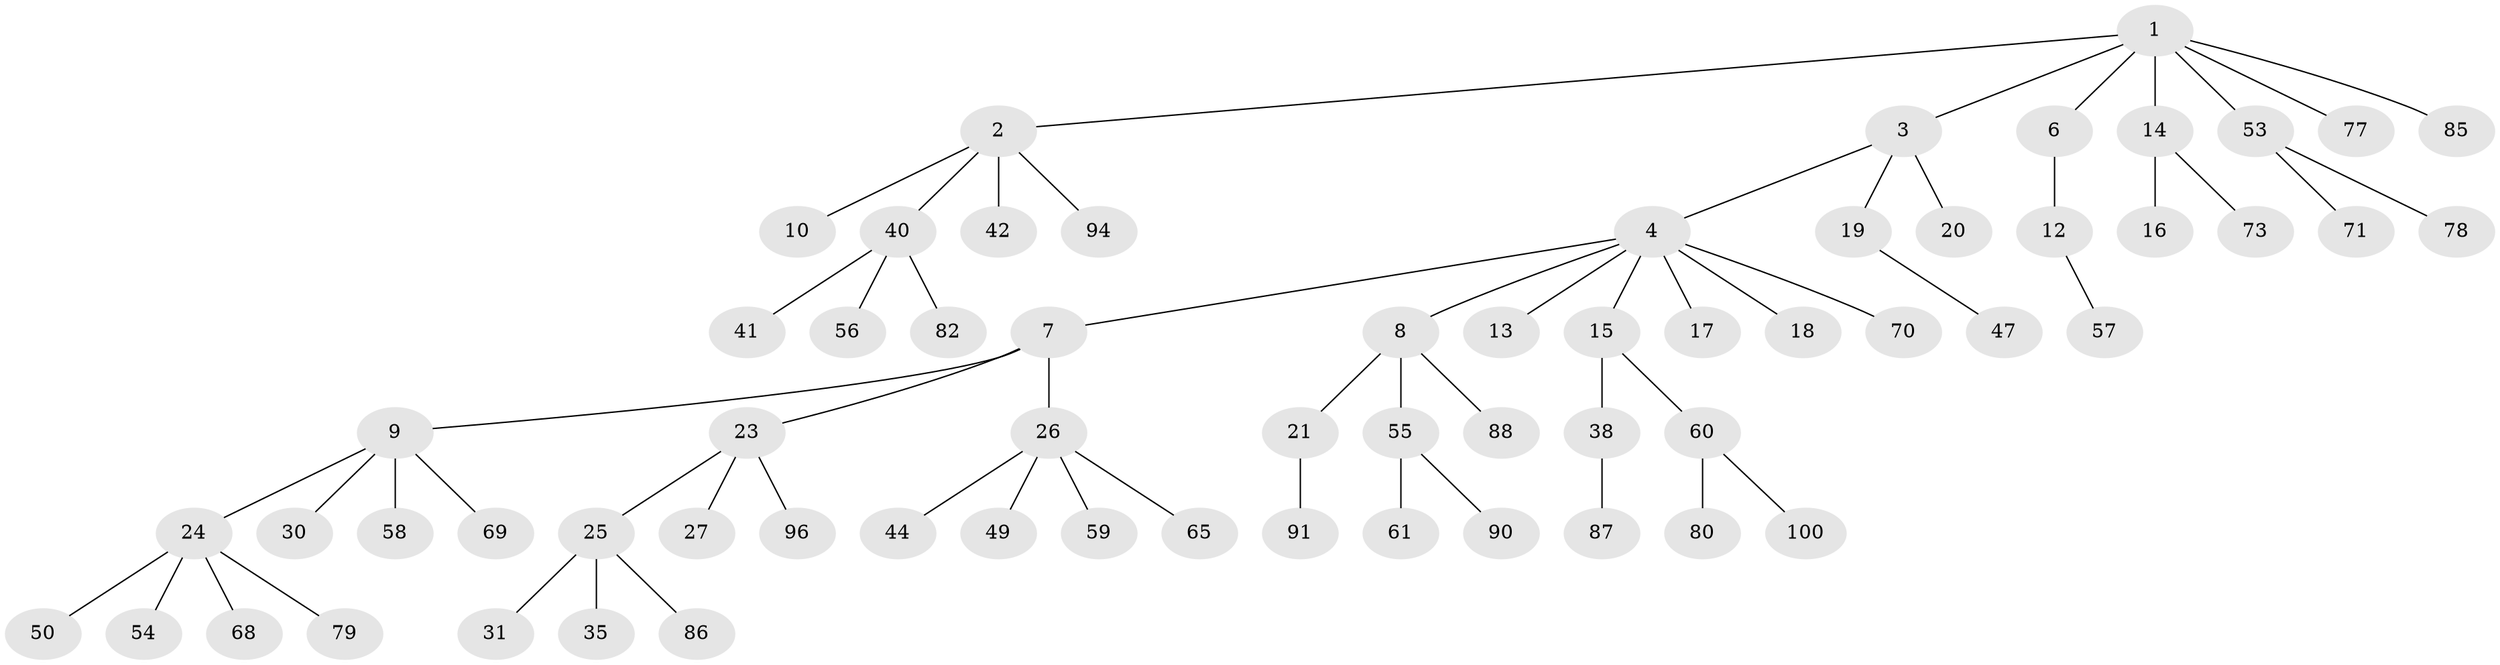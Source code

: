 // original degree distribution, {6: 0.03, 5: 0.07, 4: 0.03, 3: 0.09, 2: 0.28, 1: 0.5}
// Generated by graph-tools (version 1.1) at 2025/11/02/21/25 10:11:10]
// undirected, 64 vertices, 63 edges
graph export_dot {
graph [start="1"]
  node [color=gray90,style=filled];
  1 [super="+11"];
  2 [super="+83"];
  3 [super="+84"];
  4 [super="+5"];
  6 [super="+37"];
  7;
  8 [super="+34"];
  9 [super="+46"];
  10 [super="+66"];
  12 [super="+62"];
  13;
  14 [super="+39"];
  15 [super="+22"];
  16 [super="+52"];
  17;
  18 [super="+67"];
  19 [super="+29"];
  20;
  21 [super="+32"];
  23 [super="+64"];
  24 [super="+43"];
  25 [super="+28"];
  26 [super="+36"];
  27 [super="+48"];
  30 [super="+63"];
  31 [super="+33"];
  35 [super="+74"];
  38;
  40 [super="+45"];
  41 [super="+51"];
  42 [super="+81"];
  44;
  47;
  49;
  50 [super="+93"];
  53 [super="+72"];
  54 [super="+75"];
  55 [super="+76"];
  56;
  57;
  58;
  59 [super="+98"];
  60 [super="+95"];
  61 [super="+92"];
  65;
  68 [super="+99"];
  69;
  70;
  71;
  73 [super="+89"];
  77;
  78 [super="+97"];
  79;
  80;
  82;
  85;
  86;
  87;
  88;
  90;
  91;
  94;
  96;
  100;
  1 -- 2;
  1 -- 3;
  1 -- 6;
  1 -- 53;
  1 -- 77;
  1 -- 85;
  1 -- 14;
  2 -- 10;
  2 -- 40;
  2 -- 42;
  2 -- 94;
  3 -- 4;
  3 -- 19;
  3 -- 20;
  4 -- 8;
  4 -- 13;
  4 -- 17;
  4 -- 18;
  4 -- 70;
  4 -- 7;
  4 -- 15;
  6 -- 12;
  7 -- 9;
  7 -- 23;
  7 -- 26;
  8 -- 21;
  8 -- 55;
  8 -- 88;
  9 -- 24;
  9 -- 30;
  9 -- 69;
  9 -- 58;
  12 -- 57;
  14 -- 16;
  14 -- 73;
  15 -- 38;
  15 -- 60;
  19 -- 47;
  21 -- 91;
  23 -- 25;
  23 -- 27;
  23 -- 96;
  24 -- 50;
  24 -- 68;
  24 -- 79;
  24 -- 54;
  25 -- 31;
  25 -- 35;
  25 -- 86;
  26 -- 49;
  26 -- 59;
  26 -- 65;
  26 -- 44;
  38 -- 87;
  40 -- 41;
  40 -- 56;
  40 -- 82;
  53 -- 71;
  53 -- 78;
  55 -- 61;
  55 -- 90;
  60 -- 80;
  60 -- 100;
}
